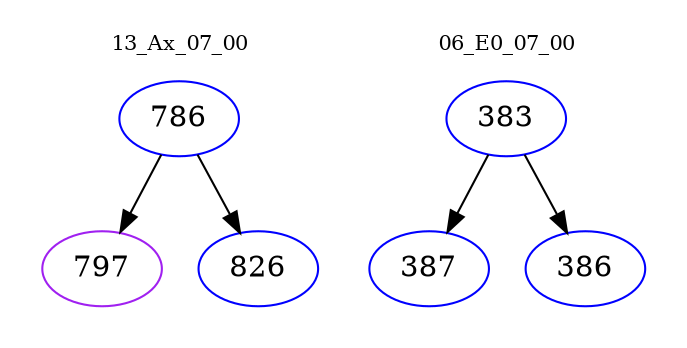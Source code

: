 digraph{
subgraph cluster_0 {
color = white
label = "13_Ax_07_00";
fontsize=10;
T0_786 [label="786", color="blue"]
T0_786 -> T0_797 [color="black"]
T0_797 [label="797", color="purple"]
T0_786 -> T0_826 [color="black"]
T0_826 [label="826", color="blue"]
}
subgraph cluster_1 {
color = white
label = "06_E0_07_00";
fontsize=10;
T1_383 [label="383", color="blue"]
T1_383 -> T1_387 [color="black"]
T1_387 [label="387", color="blue"]
T1_383 -> T1_386 [color="black"]
T1_386 [label="386", color="blue"]
}
}

